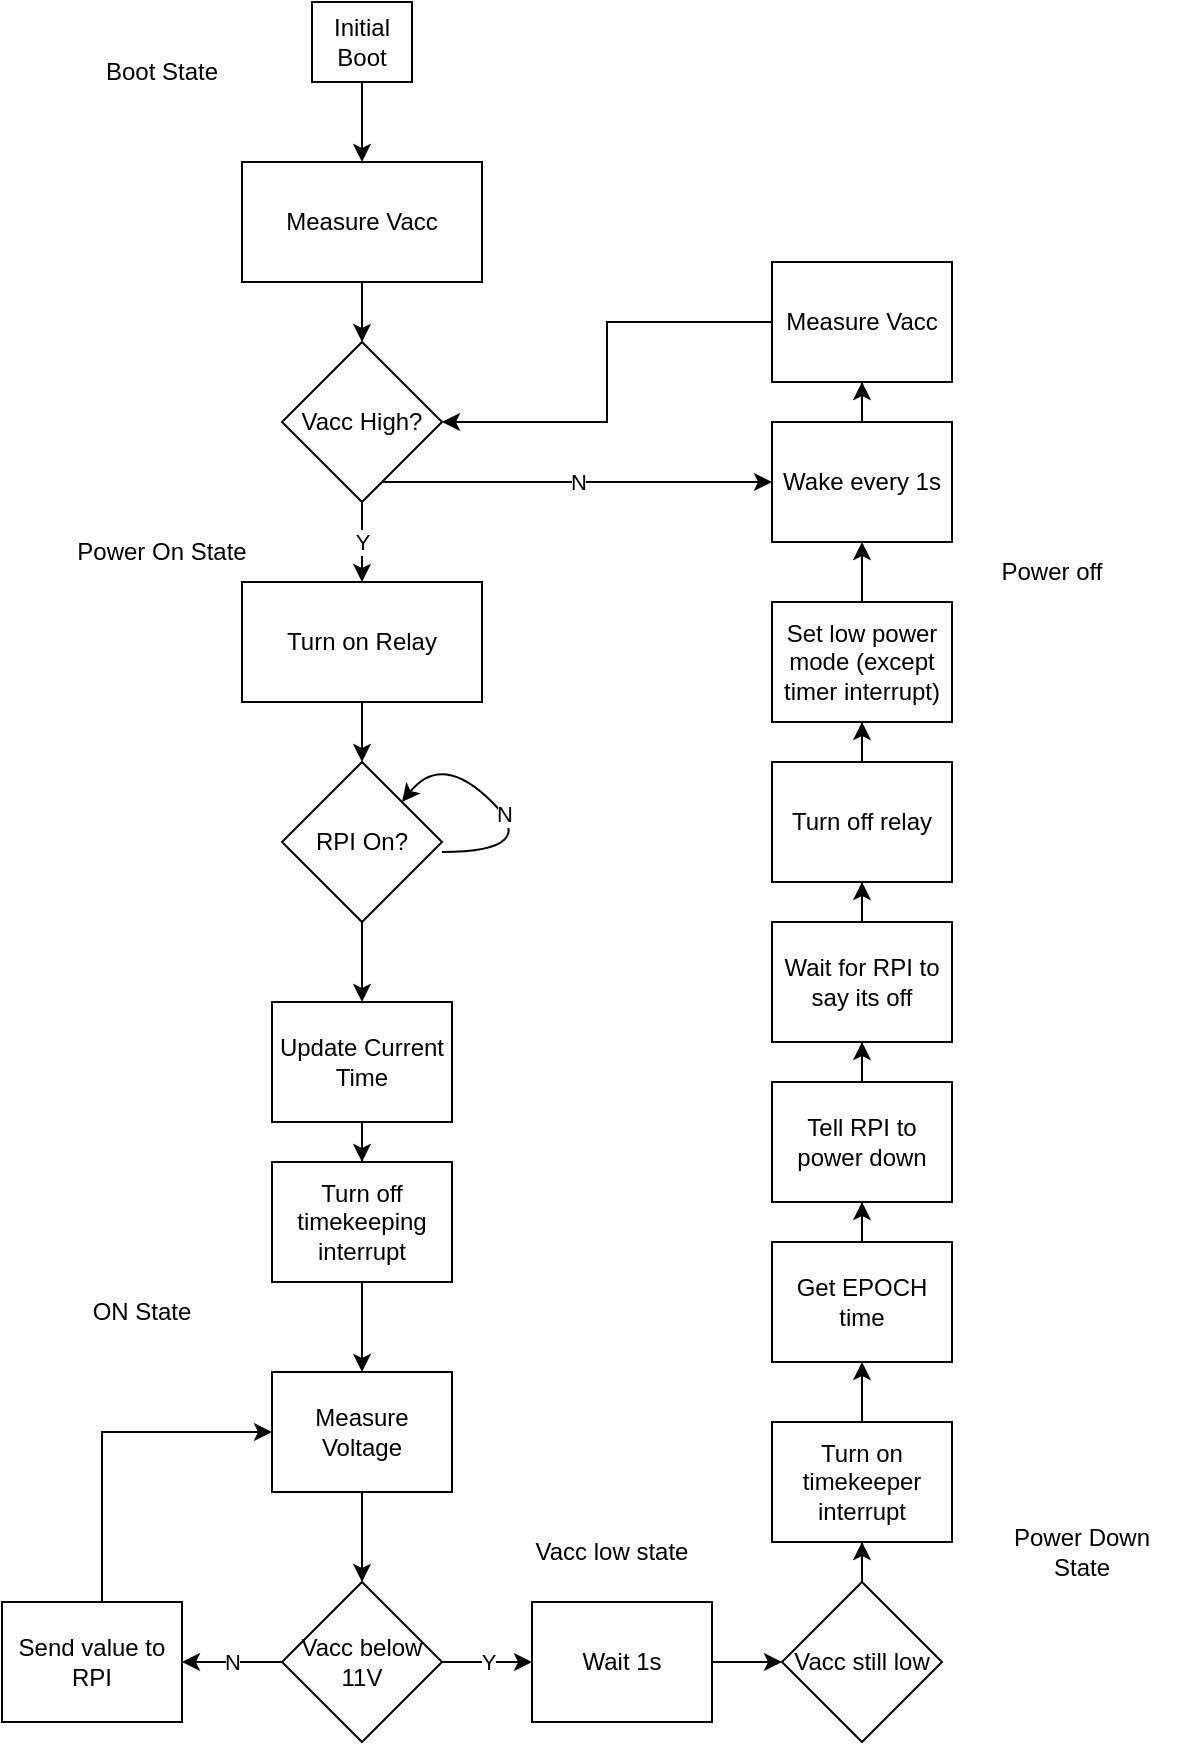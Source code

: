 <mxfile version="20.4.2" type="device"><diagram id="mg2LmuICnkYg7bHBWGeF" name="Page-1"><mxGraphModel dx="1209" dy="683" grid="1" gridSize="10" guides="1" tooltips="1" connect="1" arrows="1" fold="1" page="1" pageScale="1" pageWidth="850" pageHeight="1100" math="0" shadow="0"><root><mxCell id="0"/><mxCell id="1" parent="0"/><mxCell id="96sQX8f0XlaWKou2hX8o-3" value="" style="edgeStyle=orthogonalEdgeStyle;rounded=0;orthogonalLoop=1;jettySize=auto;html=1;" edge="1" parent="1" source="96sQX8f0XlaWKou2hX8o-1" target="96sQX8f0XlaWKou2hX8o-2"><mxGeometry relative="1" as="geometry"/></mxCell><mxCell id="96sQX8f0XlaWKou2hX8o-1" value="Initial Boot" style="rounded=0;whiteSpace=wrap;html=1;" vertex="1" parent="1"><mxGeometry x="225" y="200" width="50" height="40" as="geometry"/></mxCell><mxCell id="96sQX8f0XlaWKou2hX8o-9" style="edgeStyle=orthogonalEdgeStyle;rounded=0;orthogonalLoop=1;jettySize=auto;html=1;entryX=0.5;entryY=0;entryDx=0;entryDy=0;" edge="1" parent="1" source="96sQX8f0XlaWKou2hX8o-2" target="96sQX8f0XlaWKou2hX8o-6"><mxGeometry relative="1" as="geometry"/></mxCell><mxCell id="96sQX8f0XlaWKou2hX8o-2" value="Measure Vacc" style="rounded=0;whiteSpace=wrap;html=1;" vertex="1" parent="1"><mxGeometry x="190" y="280" width="120" height="60" as="geometry"/></mxCell><mxCell id="96sQX8f0XlaWKou2hX8o-8" value="&lt;div&gt;Y&lt;br&gt;&lt;/div&gt;" style="edgeStyle=orthogonalEdgeStyle;rounded=0;orthogonalLoop=1;jettySize=auto;html=1;" edge="1" parent="1" source="96sQX8f0XlaWKou2hX8o-6" target="96sQX8f0XlaWKou2hX8o-7"><mxGeometry relative="1" as="geometry"/></mxCell><mxCell id="96sQX8f0XlaWKou2hX8o-59" value="N" style="edgeStyle=orthogonalEdgeStyle;rounded=0;orthogonalLoop=1;jettySize=auto;html=1;" edge="1" parent="1" source="96sQX8f0XlaWKou2hX8o-6" target="96sQX8f0XlaWKou2hX8o-54"><mxGeometry relative="1" as="geometry"><Array as="points"><mxPoint x="320" y="440"/><mxPoint x="320" y="440"/></Array></mxGeometry></mxCell><mxCell id="96sQX8f0XlaWKou2hX8o-6" value="Vacc High?" style="rhombus;whiteSpace=wrap;html=1;" vertex="1" parent="1"><mxGeometry x="210" y="370" width="80" height="80" as="geometry"/></mxCell><mxCell id="96sQX8f0XlaWKou2hX8o-11" value="" style="edgeStyle=orthogonalEdgeStyle;rounded=0;orthogonalLoop=1;jettySize=auto;html=1;" edge="1" parent="1" source="96sQX8f0XlaWKou2hX8o-7"><mxGeometry relative="1" as="geometry"><mxPoint x="250" y="580" as="targetPoint"/></mxGeometry></mxCell><mxCell id="96sQX8f0XlaWKou2hX8o-7" value="Turn on Relay" style="whiteSpace=wrap;html=1;" vertex="1" parent="1"><mxGeometry x="190" y="490" width="120" height="60" as="geometry"/></mxCell><mxCell id="96sQX8f0XlaWKou2hX8o-12" value="ON State" style="text;html=1;strokeColor=none;fillColor=none;align=center;verticalAlign=middle;whiteSpace=wrap;rounded=0;" vertex="1" parent="1"><mxGeometry x="90" y="840" width="100" height="30" as="geometry"/></mxCell><mxCell id="96sQX8f0XlaWKou2hX8o-13" value="Boot State" style="text;html=1;strokeColor=none;fillColor=none;align=center;verticalAlign=middle;whiteSpace=wrap;rounded=0;" vertex="1" parent="1"><mxGeometry x="100" y="220" width="100" height="30" as="geometry"/></mxCell><mxCell id="96sQX8f0XlaWKou2hX8o-14" value="Power Down State" style="text;html=1;strokeColor=none;fillColor=none;align=center;verticalAlign=middle;whiteSpace=wrap;rounded=0;" vertex="1" parent="1"><mxGeometry x="560" y="960" width="100" height="30" as="geometry"/></mxCell><mxCell id="96sQX8f0XlaWKou2hX8o-15" value="Vacc low state" style="text;html=1;strokeColor=none;fillColor=none;align=center;verticalAlign=middle;whiteSpace=wrap;rounded=0;" vertex="1" parent="1"><mxGeometry x="325" y="960" width="100" height="30" as="geometry"/></mxCell><mxCell id="96sQX8f0XlaWKou2hX8o-16" value="Power off" style="text;html=1;strokeColor=none;fillColor=none;align=center;verticalAlign=middle;whiteSpace=wrap;rounded=0;" vertex="1" parent="1"><mxGeometry x="545" y="470" width="100" height="30" as="geometry"/></mxCell><mxCell id="96sQX8f0XlaWKou2hX8o-17" value="Power On State" style="text;html=1;strokeColor=none;fillColor=none;align=center;verticalAlign=middle;whiteSpace=wrap;rounded=0;" vertex="1" parent="1"><mxGeometry x="100" y="460" width="100" height="30" as="geometry"/></mxCell><mxCell id="96sQX8f0XlaWKou2hX8o-23" style="edgeStyle=orthogonalEdgeStyle;rounded=0;orthogonalLoop=1;jettySize=auto;html=1;entryX=0.5;entryY=0;entryDx=0;entryDy=0;" edge="1" parent="1" source="96sQX8f0XlaWKou2hX8o-19" target="96sQX8f0XlaWKou2hX8o-22"><mxGeometry relative="1" as="geometry"/></mxCell><mxCell id="96sQX8f0XlaWKou2hX8o-19" value="RPI On?" style="rhombus;whiteSpace=wrap;html=1;" vertex="1" parent="1"><mxGeometry x="210" y="580" width="80" height="80" as="geometry"/></mxCell><mxCell id="96sQX8f0XlaWKou2hX8o-21" value="N" style="curved=1;endArrow=classic;html=1;rounded=0;entryX=1;entryY=0;entryDx=0;entryDy=0;" edge="1" parent="1" target="96sQX8f0XlaWKou2hX8o-19"><mxGeometry width="50" height="50" relative="1" as="geometry"><mxPoint x="290" y="625" as="sourcePoint"/><mxPoint x="340" y="575" as="targetPoint"/><Array as="points"><mxPoint x="340" y="625"/><mxPoint x="290" y="575"/></Array></mxGeometry></mxCell><mxCell id="96sQX8f0XlaWKou2hX8o-27" value="" style="edgeStyle=orthogonalEdgeStyle;rounded=0;orthogonalLoop=1;jettySize=auto;html=1;" edge="1" parent="1" source="96sQX8f0XlaWKou2hX8o-22" target="96sQX8f0XlaWKou2hX8o-26"><mxGeometry relative="1" as="geometry"/></mxCell><mxCell id="96sQX8f0XlaWKou2hX8o-22" value="Update Current Time" style="whiteSpace=wrap;html=1;" vertex="1" parent="1"><mxGeometry x="205" y="700" width="90" height="60" as="geometry"/></mxCell><mxCell id="96sQX8f0XlaWKou2hX8o-30" value="" style="edgeStyle=orthogonalEdgeStyle;rounded=0;orthogonalLoop=1;jettySize=auto;html=1;" edge="1" parent="1" source="96sQX8f0XlaWKou2hX8o-25"><mxGeometry relative="1" as="geometry"><mxPoint x="250" y="990" as="targetPoint"/></mxGeometry></mxCell><mxCell id="96sQX8f0XlaWKou2hX8o-25" value="Measure Voltage" style="whiteSpace=wrap;html=1;" vertex="1" parent="1"><mxGeometry x="205" y="885" width="90" height="60" as="geometry"/></mxCell><mxCell id="96sQX8f0XlaWKou2hX8o-28" style="edgeStyle=orthogonalEdgeStyle;rounded=0;orthogonalLoop=1;jettySize=auto;html=1;entryX=0.5;entryY=0;entryDx=0;entryDy=0;" edge="1" parent="1" source="96sQX8f0XlaWKou2hX8o-26" target="96sQX8f0XlaWKou2hX8o-25"><mxGeometry relative="1" as="geometry"/></mxCell><mxCell id="96sQX8f0XlaWKou2hX8o-26" value="Turn off timekeeping interrupt" style="whiteSpace=wrap;html=1;" vertex="1" parent="1"><mxGeometry x="205" y="780" width="90" height="60" as="geometry"/></mxCell><mxCell id="96sQX8f0XlaWKou2hX8o-36" value="Y" style="edgeStyle=orthogonalEdgeStyle;rounded=0;orthogonalLoop=1;jettySize=auto;html=1;" edge="1" parent="1" source="96sQX8f0XlaWKou2hX8o-32" target="96sQX8f0XlaWKou2hX8o-35"><mxGeometry relative="1" as="geometry"/></mxCell><mxCell id="96sQX8f0XlaWKou2hX8o-38" value="N" style="edgeStyle=orthogonalEdgeStyle;rounded=0;orthogonalLoop=1;jettySize=auto;html=1;" edge="1" parent="1" source="96sQX8f0XlaWKou2hX8o-32" target="96sQX8f0XlaWKou2hX8o-37"><mxGeometry relative="1" as="geometry"/></mxCell><mxCell id="96sQX8f0XlaWKou2hX8o-32" value="Vacc below 11V" style="rhombus;whiteSpace=wrap;html=1;" vertex="1" parent="1"><mxGeometry x="210" y="990" width="80" height="80" as="geometry"/></mxCell><mxCell id="96sQX8f0XlaWKou2hX8o-40" value="" style="edgeStyle=orthogonalEdgeStyle;rounded=0;orthogonalLoop=1;jettySize=auto;html=1;" edge="1" parent="1" source="96sQX8f0XlaWKou2hX8o-35" target="96sQX8f0XlaWKou2hX8o-39"><mxGeometry relative="1" as="geometry"/></mxCell><mxCell id="96sQX8f0XlaWKou2hX8o-35" value="Wait 1s" style="whiteSpace=wrap;html=1;" vertex="1" parent="1"><mxGeometry x="335" y="1000" width="90" height="60" as="geometry"/></mxCell><mxCell id="96sQX8f0XlaWKou2hX8o-41" style="edgeStyle=orthogonalEdgeStyle;rounded=0;orthogonalLoop=1;jettySize=auto;html=1;entryX=0;entryY=0.5;entryDx=0;entryDy=0;" edge="1" parent="1" source="96sQX8f0XlaWKou2hX8o-37" target="96sQX8f0XlaWKou2hX8o-25"><mxGeometry relative="1" as="geometry"><Array as="points"><mxPoint x="120" y="915"/></Array></mxGeometry></mxCell><mxCell id="96sQX8f0XlaWKou2hX8o-37" value="Send value to RPI" style="whiteSpace=wrap;html=1;" vertex="1" parent="1"><mxGeometry x="70" y="1000" width="90" height="60" as="geometry"/></mxCell><mxCell id="96sQX8f0XlaWKou2hX8o-43" style="edgeStyle=orthogonalEdgeStyle;rounded=0;orthogonalLoop=1;jettySize=auto;html=1;entryX=0.5;entryY=1;entryDx=0;entryDy=0;" edge="1" parent="1" source="96sQX8f0XlaWKou2hX8o-39" target="96sQX8f0XlaWKou2hX8o-42"><mxGeometry relative="1" as="geometry"/></mxCell><mxCell id="96sQX8f0XlaWKou2hX8o-39" value="Vacc still low" style="rhombus;whiteSpace=wrap;html=1;" vertex="1" parent="1"><mxGeometry x="460" y="990" width="80" height="80" as="geometry"/></mxCell><mxCell id="96sQX8f0XlaWKou2hX8o-45" style="edgeStyle=orthogonalEdgeStyle;rounded=0;orthogonalLoop=1;jettySize=auto;html=1;entryX=0.5;entryY=1;entryDx=0;entryDy=0;" edge="1" parent="1" source="96sQX8f0XlaWKou2hX8o-42" target="96sQX8f0XlaWKou2hX8o-44"><mxGeometry relative="1" as="geometry"/></mxCell><mxCell id="96sQX8f0XlaWKou2hX8o-42" value="Turn on timekeeper interrupt" style="whiteSpace=wrap;html=1;" vertex="1" parent="1"><mxGeometry x="455" y="910" width="90" height="60" as="geometry"/></mxCell><mxCell id="96sQX8f0XlaWKou2hX8o-47" value="" style="edgeStyle=orthogonalEdgeStyle;rounded=0;orthogonalLoop=1;jettySize=auto;html=1;" edge="1" parent="1" source="96sQX8f0XlaWKou2hX8o-44" target="96sQX8f0XlaWKou2hX8o-46"><mxGeometry relative="1" as="geometry"/></mxCell><mxCell id="96sQX8f0XlaWKou2hX8o-44" value="Get EPOCH time" style="whiteSpace=wrap;html=1;" vertex="1" parent="1"><mxGeometry x="455" y="820" width="90" height="60" as="geometry"/></mxCell><mxCell id="96sQX8f0XlaWKou2hX8o-49" style="edgeStyle=orthogonalEdgeStyle;rounded=0;orthogonalLoop=1;jettySize=auto;html=1;" edge="1" parent="1" source="96sQX8f0XlaWKou2hX8o-46" target="96sQX8f0XlaWKou2hX8o-48"><mxGeometry relative="1" as="geometry"/></mxCell><mxCell id="96sQX8f0XlaWKou2hX8o-46" value="Tell RPI to power down" style="whiteSpace=wrap;html=1;" vertex="1" parent="1"><mxGeometry x="455" y="740" width="90" height="60" as="geometry"/></mxCell><mxCell id="96sQX8f0XlaWKou2hX8o-51" style="edgeStyle=orthogonalEdgeStyle;rounded=0;orthogonalLoop=1;jettySize=auto;html=1;" edge="1" parent="1" source="96sQX8f0XlaWKou2hX8o-48" target="96sQX8f0XlaWKou2hX8o-50"><mxGeometry relative="1" as="geometry"/></mxCell><mxCell id="96sQX8f0XlaWKou2hX8o-48" value="Wait for RPI to say its off" style="whiteSpace=wrap;html=1;" vertex="1" parent="1"><mxGeometry x="455" y="660" width="90" height="60" as="geometry"/></mxCell><mxCell id="96sQX8f0XlaWKou2hX8o-53" value="" style="edgeStyle=orthogonalEdgeStyle;rounded=0;orthogonalLoop=1;jettySize=auto;html=1;" edge="1" parent="1" source="96sQX8f0XlaWKou2hX8o-50" target="96sQX8f0XlaWKou2hX8o-52"><mxGeometry relative="1" as="geometry"/></mxCell><mxCell id="96sQX8f0XlaWKou2hX8o-50" value="Turn off relay" style="whiteSpace=wrap;html=1;" vertex="1" parent="1"><mxGeometry x="455" y="580" width="90" height="60" as="geometry"/></mxCell><mxCell id="96sQX8f0XlaWKou2hX8o-55" value="" style="edgeStyle=orthogonalEdgeStyle;rounded=0;orthogonalLoop=1;jettySize=auto;html=1;" edge="1" parent="1" source="96sQX8f0XlaWKou2hX8o-52" target="96sQX8f0XlaWKou2hX8o-54"><mxGeometry relative="1" as="geometry"/></mxCell><mxCell id="96sQX8f0XlaWKou2hX8o-52" value="Set low power mode (except timer interrupt)" style="whiteSpace=wrap;html=1;" vertex="1" parent="1"><mxGeometry x="455" y="500" width="90" height="60" as="geometry"/></mxCell><mxCell id="96sQX8f0XlaWKou2hX8o-57" value="" style="edgeStyle=orthogonalEdgeStyle;rounded=0;orthogonalLoop=1;jettySize=auto;html=1;" edge="1" parent="1" source="96sQX8f0XlaWKou2hX8o-54" target="96sQX8f0XlaWKou2hX8o-56"><mxGeometry relative="1" as="geometry"/></mxCell><mxCell id="96sQX8f0XlaWKou2hX8o-54" value="Wake every 1s" style="whiteSpace=wrap;html=1;" vertex="1" parent="1"><mxGeometry x="455" y="410" width="90" height="60" as="geometry"/></mxCell><mxCell id="96sQX8f0XlaWKou2hX8o-58" style="edgeStyle=orthogonalEdgeStyle;rounded=0;orthogonalLoop=1;jettySize=auto;html=1;entryX=1;entryY=0.5;entryDx=0;entryDy=0;" edge="1" parent="1" source="96sQX8f0XlaWKou2hX8o-56" target="96sQX8f0XlaWKou2hX8o-6"><mxGeometry relative="1" as="geometry"/></mxCell><mxCell id="96sQX8f0XlaWKou2hX8o-56" value="Measure Vacc" style="whiteSpace=wrap;html=1;" vertex="1" parent="1"><mxGeometry x="455" y="330" width="90" height="60" as="geometry"/></mxCell></root></mxGraphModel></diagram></mxfile>